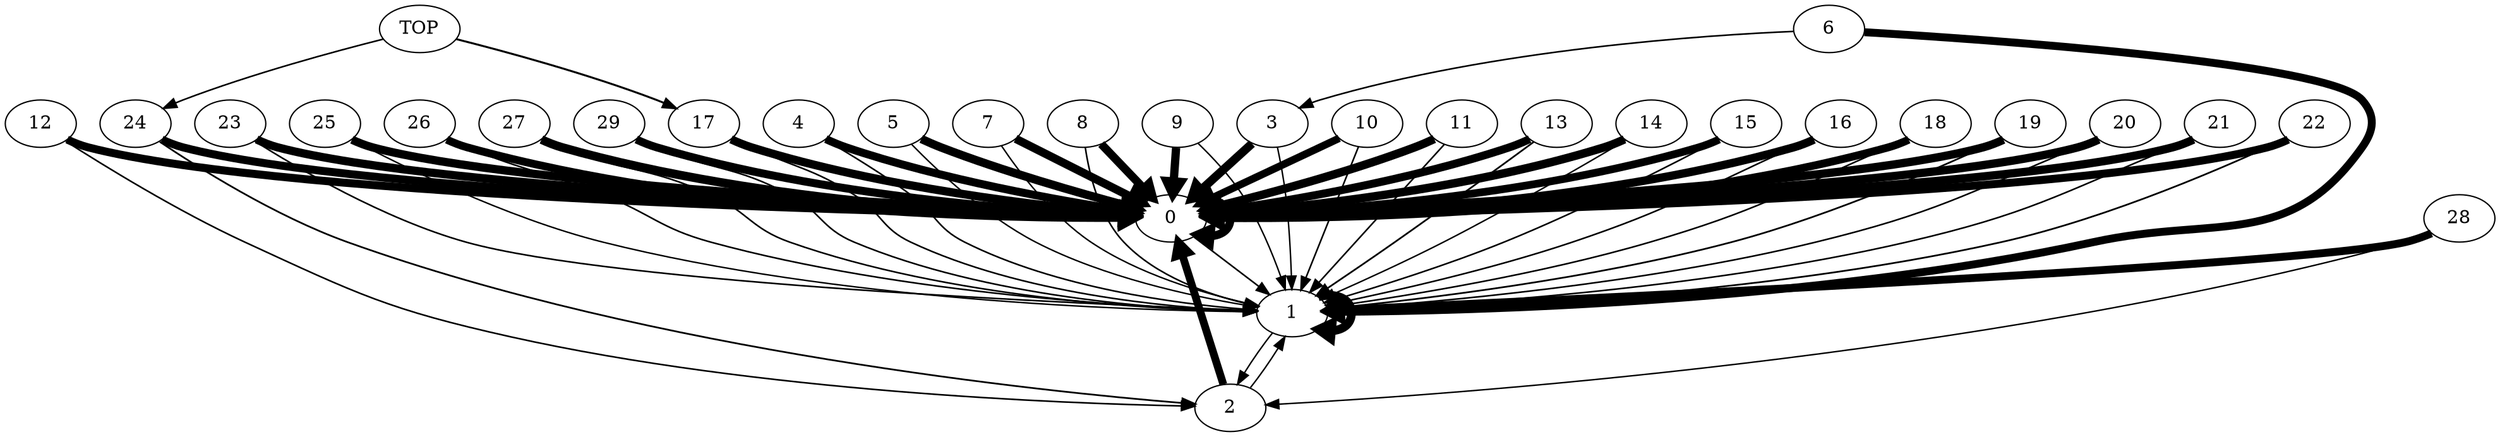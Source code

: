digraph  {
	
	n2[label="0"];
	n3[label="1"];
	n25[label="10"];
	n7[label="11"];
	n12[label="12"];
	n28[label="13"];
	n18[label="14"];
	n31[label="15"];
	n15[label="16"];
	n22[label="17"];
	n10[label="18"];
	n19[label="19"];
	n13[label="2"];
	n14[label="20"];
	n8[label="21"];
	n23[label="22"];
	n26[label="23"];
	n21[label="24"];
	n17[label="25"];
	n11[label="26"];
	n1[label="27"];
	n30[label="28"];
	n20[label="29"];
	n6[label="3"];
	n27[label="4"];
	n5[label="5"];
	n9[label="6"];
	n4[label="7"];
	n24[label="8"];
	n16[label="9"];
	n29[label="TOP"];
	n2->n3[penwidth="1.2"];
	n2->n2[penwidth="6.300000000000001"];
	n3->n3[penwidth="6.6000000000000005"];
	n3->n13[penwidth="1.1"];
	n25->n3[penwidth="1.2"];
	n25->n2[penwidth="5.7"];
	n7->n3[penwidth="1.2"];
	n7->n2[penwidth="6.4"];
	n12->n2[penwidth="6.1000000000000005"];
	n12->n13[penwidth="1.2"];
	n28->n3[penwidth="1.3"];
	n28->n2[penwidth="6.1000000000000005"];
	n18->n3[penwidth="1.1"];
	n18->n2[penwidth="6.4"];
	n31->n2[penwidth="5.9"];
	n31->n3[penwidth="1.2"];
	n15->n2[penwidth="6.300000000000001"];
	n15->n3[penwidth="1.2"];
	n22->n3[penwidth="1.2"];
	n22->n2[penwidth="6.300000000000001"];
	n10->n2[penwidth="6"];
	n10->n3[penwidth="1.2"];
	n19->n2[penwidth="6.300000000000001"];
	n19->n3[penwidth="1.3"];
	n13->n3[penwidth="1.1"];
	n13->n2[penwidth="5.9"];
	n14->n3[penwidth="1.2"];
	n14->n2[penwidth="6.300000000000001"];
	n8->n3[penwidth="1.2"];
	n8->n2[penwidth="6.300000000000001"];
	n23->n2[penwidth="6.1000000000000005"];
	n23->n3[penwidth="1.3"];
	n26->n3[penwidth="1.2"];
	n26->n2[penwidth="6.300000000000001"];
	n21->n13[penwidth="1.3"];
	n21->n2[penwidth="6.1000000000000005"];
	n17->n3[penwidth="1.1"];
	n17->n2[penwidth="6.300000000000001"];
	n11->n2[penwidth="6"];
	n11->n3[penwidth="1.2"];
	n1->n3[penwidth="1.2"];
	n1->n2[penwidth="6.6000000000000005"];
	n30->n13[penwidth="1.1"];
	n30->n3[penwidth="6"];
	n20->n2[penwidth="6.1000000000000005"];
	n20->n3[penwidth="1.2"];
	n6->n3[penwidth="1.1"];
	n6->n2[penwidth="6.5"];
	n27->n3[penwidth="1.2"];
	n27->n2[penwidth="6.1000000000000005"];
	n5->n2[penwidth="6.4"];
	n5->n3[penwidth="1.1"];
	n9->n3[penwidth="6"];
	n9->n6[penwidth="1.2"];
	n4->n3[penwidth="1.1"];
	n4->n2[penwidth="6.300000000000001"];
	n24->n2[penwidth="6.300000000000001"];
	n24->n3[penwidth="1.2"];
	n16->n2[penwidth="6.300000000000001"];
	n16->n3[penwidth="1.1"];
	n29->n22[penwidth="1.5"];
	n29->n21[penwidth="1.2"];
	
}
